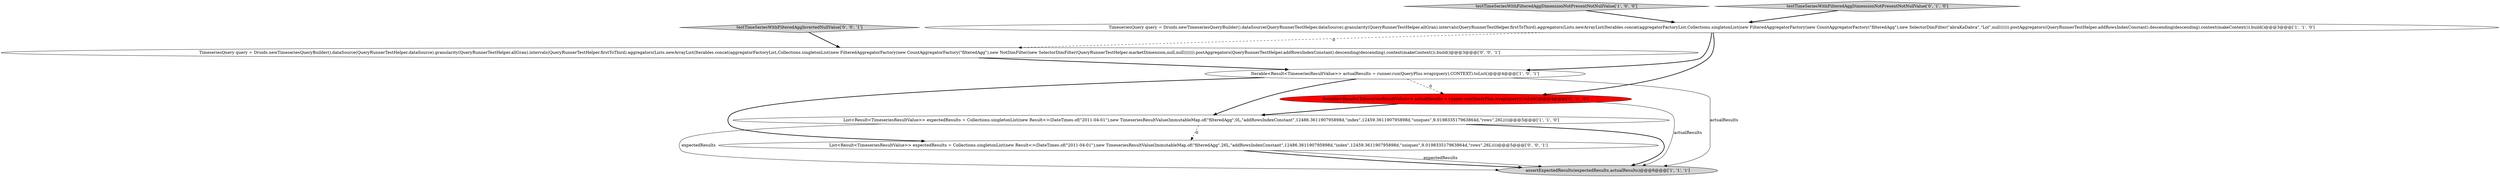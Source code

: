 digraph {
5 [style = filled, label = "Iterable<Result<TimeseriesResultValue>> actualResults = runner.run(QueryPlus.wrap(query)).toList()@@@4@@@['0', '1', '0']", fillcolor = red, shape = ellipse image = "AAA1AAABBB2BBB"];
4 [style = filled, label = "List<Result<TimeseriesResultValue>> expectedResults = Collections.singletonList(new Result<>(DateTimes.of(\"2011-04-01\"),new TimeseriesResultValue(ImmutableMap.of(\"filteredAgg\",0L,\"addRowsIndexConstant\",12486.361190795898d,\"index\",12459.361190795898d,\"uniques\",9.019833517963864d,\"rows\",26L))))@@@5@@@['1', '1', '0']", fillcolor = white, shape = ellipse image = "AAA0AAABBB1BBB"];
1 [style = filled, label = "Iterable<Result<TimeseriesResultValue>> actualResults = runner.run(QueryPlus.wrap(query),CONTEXT).toList()@@@4@@@['1', '0', '1']", fillcolor = white, shape = ellipse image = "AAA0AAABBB1BBB"];
7 [style = filled, label = "testTimeSeriesWithFilteredAggInvertedNullValue['0', '0', '1']", fillcolor = lightgray, shape = diamond image = "AAA0AAABBB3BBB"];
0 [style = filled, label = "TimeseriesQuery query = Druids.newTimeseriesQueryBuilder().dataSource(QueryRunnerTestHelper.dataSource).granularity(QueryRunnerTestHelper.allGran).intervals(QueryRunnerTestHelper.firstToThird).aggregators(Lists.newArrayList(Iterables.concat(aggregatorFactoryList,Collections.singletonList(new FilteredAggregatorFactory(new CountAggregatorFactory(\"filteredAgg\"),new SelectorDimFilter(\"abraKaDabra\",\"Lol\",null)))))).postAggregators(QueryRunnerTestHelper.addRowsIndexConstant).descending(descending).context(makeContext()).build()@@@3@@@['1', '1', '0']", fillcolor = white, shape = ellipse image = "AAA0AAABBB1BBB"];
9 [style = filled, label = "List<Result<TimeseriesResultValue>> expectedResults = Collections.singletonList(new Result<>(DateTimes.of(\"2011-04-01\"),new TimeseriesResultValue(ImmutableMap.of(\"filteredAgg\",26L,\"addRowsIndexConstant\",12486.361190795898d,\"index\",12459.361190795898d,\"uniques\",9.019833517963864d,\"rows\",26L))))@@@5@@@['0', '0', '1']", fillcolor = white, shape = ellipse image = "AAA0AAABBB3BBB"];
3 [style = filled, label = "testTimeSeriesWithFilteredAggDimensionNotPresentNotNullValue['1', '0', '0']", fillcolor = lightgray, shape = diamond image = "AAA0AAABBB1BBB"];
6 [style = filled, label = "testTimeSeriesWithFilteredAggDimensionNotPresentNotNullValue['0', '1', '0']", fillcolor = lightgray, shape = diamond image = "AAA0AAABBB2BBB"];
2 [style = filled, label = "assertExpectedResults(expectedResults,actualResults)@@@6@@@['1', '1', '1']", fillcolor = lightgray, shape = ellipse image = "AAA0AAABBB1BBB"];
8 [style = filled, label = "TimeseriesQuery query = Druids.newTimeseriesQueryBuilder().dataSource(QueryRunnerTestHelper.dataSource).granularity(QueryRunnerTestHelper.allGran).intervals(QueryRunnerTestHelper.firstToThird).aggregators(Lists.newArrayList(Iterables.concat(aggregatorFactoryList,Collections.singletonList(new FilteredAggregatorFactory(new CountAggregatorFactory(\"filteredAgg\"),new NotDimFilter(new SelectorDimFilter(QueryRunnerTestHelper.marketDimension,null,null))))))).postAggregators(QueryRunnerTestHelper.addRowsIndexConstant).descending(descending).context(makeContext()).build()@@@3@@@['0', '0', '1']", fillcolor = white, shape = ellipse image = "AAA0AAABBB3BBB"];
9->2 [style = solid, label="expectedResults"];
8->1 [style = bold, label=""];
4->2 [style = solid, label="expectedResults"];
0->8 [style = dashed, label="0"];
4->9 [style = dashed, label="0"];
1->4 [style = bold, label=""];
1->9 [style = bold, label=""];
5->4 [style = bold, label=""];
6->0 [style = bold, label=""];
1->2 [style = solid, label="actualResults"];
4->2 [style = bold, label=""];
5->2 [style = solid, label="actualResults"];
1->5 [style = dashed, label="0"];
7->8 [style = bold, label=""];
9->2 [style = bold, label=""];
0->1 [style = bold, label=""];
3->0 [style = bold, label=""];
0->5 [style = bold, label=""];
}
